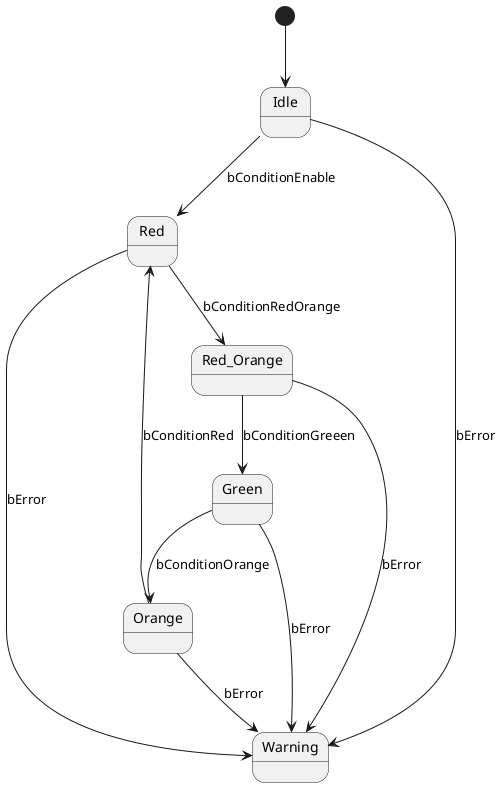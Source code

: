 @startuml

[*] --> Idle
Idle --> Red : bConditionEnable
Red --> Red_Orange : bConditionRedOrange
Red_Orange --> Green : bConditionGreeen
Green --> Orange : bConditionOrange
Orange -->  Red : bConditionRed

Idle --> Warning : bError
Red --> Warning : bError
Red_Orange --> Warning : bError
Green --> Warning : bError
Orange -->  Warning : bError

@enduml